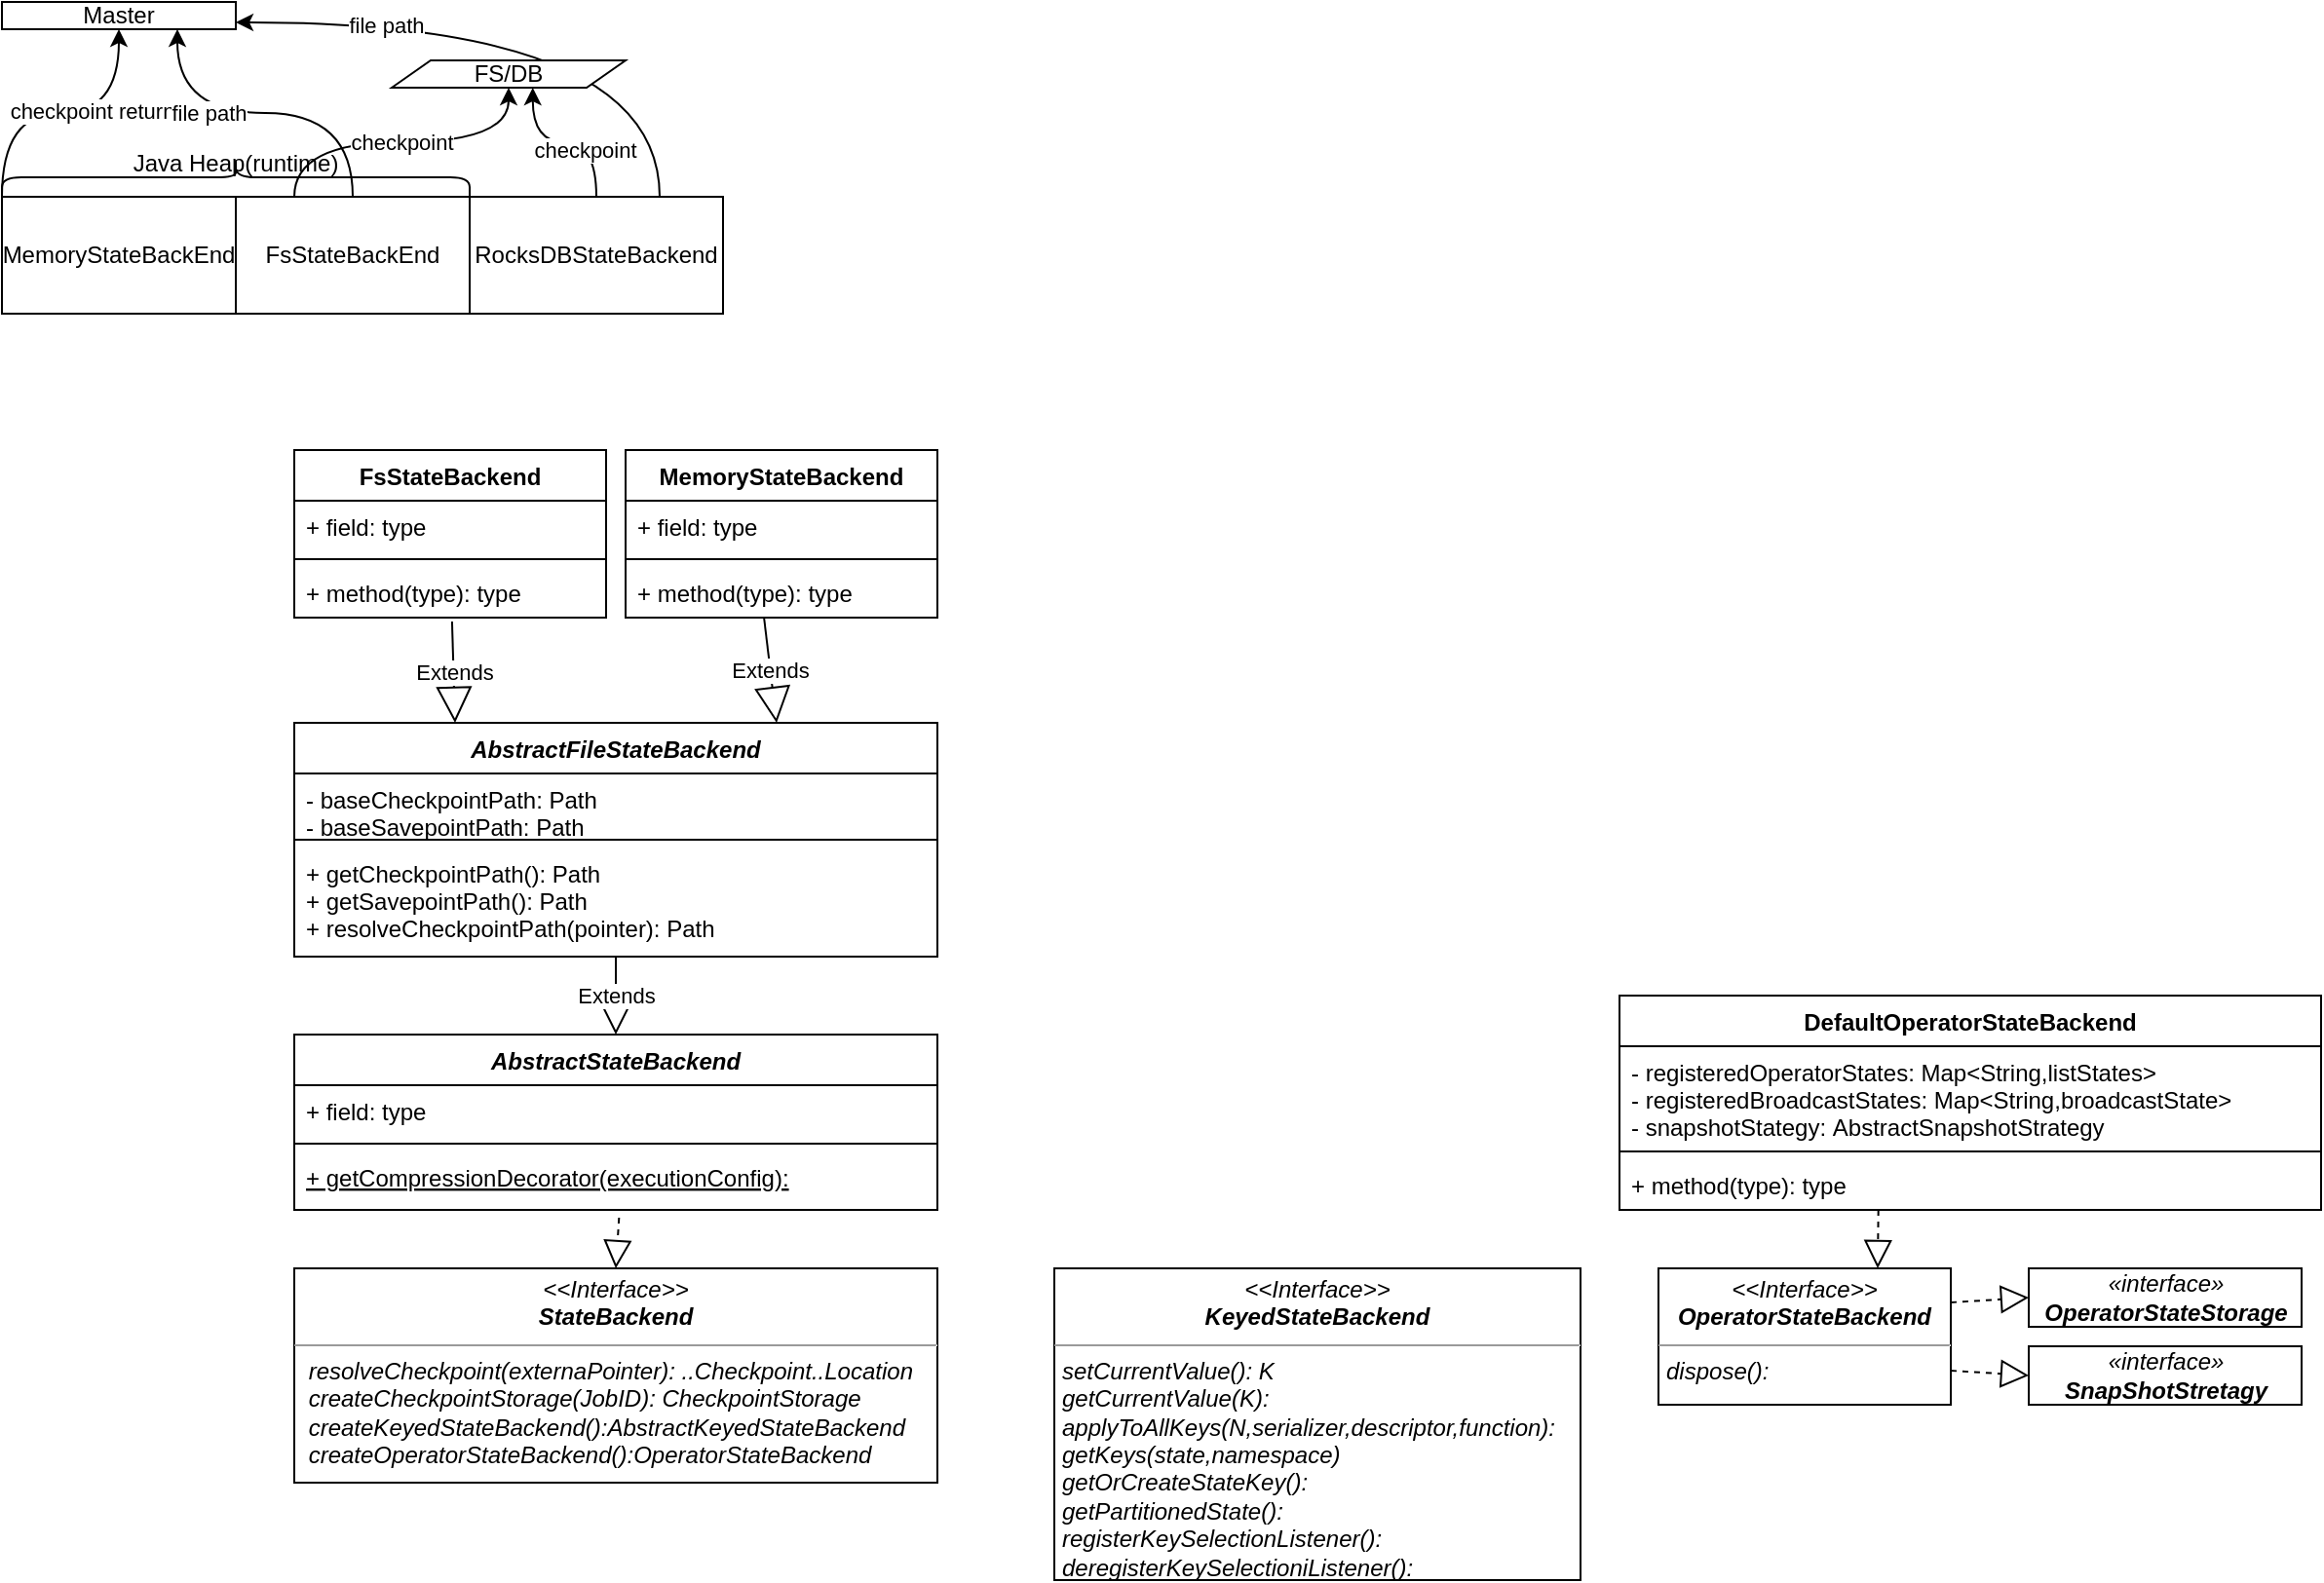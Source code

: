 <mxfile version="13.9.9" type="device"><diagram name="Page-1" id="c4acf3e9-155e-7222-9cf6-157b1a14988f"><mxGraphModel dx="1008" dy="616" grid="1" gridSize="10" guides="1" tooltips="1" connect="1" arrows="1" fold="1" page="1" pageScale="1" pageWidth="850" pageHeight="1100" background="#ffffff" math="0" shadow="0"><root><mxCell id="0"/><mxCell id="1" parent="0"/><mxCell id="CqKr3MJBN69IfkovMqSa-13" style="edgeStyle=orthogonalEdgeStyle;orthogonalLoop=1;jettySize=auto;html=1;exitX=0;exitY=0;exitDx=0;exitDy=0;curved=1;" parent="1" source="CqKr3MJBN69IfkovMqSa-6" target="CqKr3MJBN69IfkovMqSa-12" edge="1"><mxGeometry relative="1" as="geometry"/></mxCell><mxCell id="CqKr3MJBN69IfkovMqSa-14" value="checkpoint return" style="edgeLabel;html=1;align=center;verticalAlign=middle;resizable=0;points=[];" parent="CqKr3MJBN69IfkovMqSa-13" vertex="1" connectable="0"><mxGeometry x="0.213" y="1" relative="1" as="geometry"><mxPoint as="offset"/></mxGeometry></mxCell><mxCell id="CqKr3MJBN69IfkovMqSa-6" value="MemoryStateBackEnd" style="rounded=0;whiteSpace=wrap;html=1;" parent="1" vertex="1"><mxGeometry x="160" y="210" width="120" height="60" as="geometry"/></mxCell><mxCell id="CqKr3MJBN69IfkovMqSa-9" value="FsStateBackEnd" style="rounded=0;whiteSpace=wrap;html=1;" parent="1" vertex="1"><mxGeometry x="280" y="210" width="120" height="60" as="geometry"/></mxCell><mxCell id="CqKr3MJBN69IfkovMqSa-26" style="edgeStyle=orthogonalEdgeStyle;curved=1;orthogonalLoop=1;jettySize=auto;html=1;exitX=0.5;exitY=0;exitDx=0;exitDy=0;entryX=0.603;entryY=1;entryDx=0;entryDy=0;entryPerimeter=0;strokeColor=#000000;" parent="1" source="CqKr3MJBN69IfkovMqSa-10" target="CqKr3MJBN69IfkovMqSa-20" edge="1"><mxGeometry relative="1" as="geometry"/></mxCell><mxCell id="CqKr3MJBN69IfkovMqSa-30" value="checkpoint" style="edgeLabel;html=1;align=center;verticalAlign=middle;resizable=0;points=[];" parent="CqKr3MJBN69IfkovMqSa-26" vertex="1" connectable="0"><mxGeometry x="-0.228" y="4" relative="1" as="geometry"><mxPoint as="offset"/></mxGeometry></mxCell><mxCell id="CqKr3MJBN69IfkovMqSa-27" style="edgeStyle=orthogonalEdgeStyle;curved=1;orthogonalLoop=1;jettySize=auto;html=1;exitX=0.75;exitY=0;exitDx=0;exitDy=0;entryX=1;entryY=0.75;entryDx=0;entryDy=0;strokeColor=#000000;" parent="1" source="CqKr3MJBN69IfkovMqSa-10" target="CqKr3MJBN69IfkovMqSa-12" edge="1"><mxGeometry relative="1" as="geometry"/></mxCell><mxCell id="CqKr3MJBN69IfkovMqSa-28" value="file path" style="edgeLabel;html=1;align=center;verticalAlign=middle;resizable=0;points=[];" parent="CqKr3MJBN69IfkovMqSa-27" vertex="1" connectable="0"><mxGeometry x="0.499" y="1" relative="1" as="geometry"><mxPoint as="offset"/></mxGeometry></mxCell><mxCell id="CqKr3MJBN69IfkovMqSa-10" value="RocksDBStateBackend" style="rounded=0;whiteSpace=wrap;html=1;" parent="1" vertex="1"><mxGeometry x="400" y="210" width="130" height="60" as="geometry"/></mxCell><mxCell id="CqKr3MJBN69IfkovMqSa-22" value="checkpoint" style="edgeStyle=orthogonalEdgeStyle;curved=1;orthogonalLoop=1;jettySize=auto;html=1;exitX=0.25;exitY=0;exitDx=0;exitDy=0;entryX=0.5;entryY=1;entryDx=0;entryDy=0;strokeColor=#000000;" parent="1" source="CqKr3MJBN69IfkovMqSa-9" target="CqKr3MJBN69IfkovMqSa-20" edge="1"><mxGeometry relative="1" as="geometry"/></mxCell><mxCell id="CqKr3MJBN69IfkovMqSa-23" style="edgeStyle=orthogonalEdgeStyle;curved=1;orthogonalLoop=1;jettySize=auto;html=1;exitX=0.5;exitY=0;exitDx=0;exitDy=0;entryX=0.75;entryY=1;entryDx=0;entryDy=0;strokeColor=#000000;" parent="1" source="CqKr3MJBN69IfkovMqSa-9" target="CqKr3MJBN69IfkovMqSa-12" edge="1"><mxGeometry relative="1" as="geometry"/></mxCell><mxCell id="CqKr3MJBN69IfkovMqSa-24" value="file path" style="edgeLabel;html=1;align=center;verticalAlign=middle;resizable=0;points=[];" parent="CqKr3MJBN69IfkovMqSa-23" vertex="1" connectable="0"><mxGeometry x="0.336" relative="1" as="geometry"><mxPoint as="offset"/></mxGeometry></mxCell><mxCell id="CqKr3MJBN69IfkovMqSa-11" value="&lt;br&gt;Java Heap(runtime)&lt;br&gt;&lt;br&gt;&lt;br&gt;" style="shape=curlyBracket;whiteSpace=wrap;html=1;rounded=1;direction=south;size=0.5;" parent="1" vertex="1"><mxGeometry x="160" y="190" width="240" height="20" as="geometry"/></mxCell><mxCell id="CqKr3MJBN69IfkovMqSa-12" value="Master" style="rounded=0;whiteSpace=wrap;html=1;" parent="1" vertex="1"><mxGeometry x="160" y="110" width="120" height="14" as="geometry"/></mxCell><mxCell id="CqKr3MJBN69IfkovMqSa-20" value="FS/DB" style="shape=parallelogram;perimeter=parallelogramPerimeter;whiteSpace=wrap;html=1;fixedSize=1;" parent="1" vertex="1"><mxGeometry x="360" y="140" width="120" height="14" as="geometry"/></mxCell><mxCell id="PIHbblQ5rCruT-PKOs_9-1" value="FsStateBackend" style="swimlane;fontStyle=1;align=center;verticalAlign=top;childLayout=stackLayout;horizontal=1;startSize=26;horizontalStack=0;resizeParent=1;resizeParentMax=0;resizeLast=0;collapsible=1;marginBottom=0;" vertex="1" parent="1"><mxGeometry x="310" y="340" width="160" height="86" as="geometry"/></mxCell><mxCell id="PIHbblQ5rCruT-PKOs_9-2" value="+ field: type" style="text;strokeColor=none;fillColor=none;align=left;verticalAlign=top;spacingLeft=4;spacingRight=4;overflow=hidden;rotatable=0;points=[[0,0.5],[1,0.5]];portConstraint=eastwest;" vertex="1" parent="PIHbblQ5rCruT-PKOs_9-1"><mxGeometry y="26" width="160" height="26" as="geometry"/></mxCell><mxCell id="PIHbblQ5rCruT-PKOs_9-3" value="" style="line;strokeWidth=1;fillColor=none;align=left;verticalAlign=middle;spacingTop=-1;spacingLeft=3;spacingRight=3;rotatable=0;labelPosition=right;points=[];portConstraint=eastwest;" vertex="1" parent="PIHbblQ5rCruT-PKOs_9-1"><mxGeometry y="52" width="160" height="8" as="geometry"/></mxCell><mxCell id="PIHbblQ5rCruT-PKOs_9-4" value="+ method(type): type" style="text;strokeColor=none;fillColor=none;align=left;verticalAlign=top;spacingLeft=4;spacingRight=4;overflow=hidden;rotatable=0;points=[[0,0.5],[1,0.5]];portConstraint=eastwest;" vertex="1" parent="PIHbblQ5rCruT-PKOs_9-1"><mxGeometry y="60" width="160" height="26" as="geometry"/></mxCell><mxCell id="PIHbblQ5rCruT-PKOs_9-5" value="MemoryStateBackend" style="swimlane;fontStyle=1;align=center;verticalAlign=top;childLayout=stackLayout;horizontal=1;startSize=26;horizontalStack=0;resizeParent=1;resizeParentMax=0;resizeLast=0;collapsible=1;marginBottom=0;" vertex="1" parent="1"><mxGeometry x="480" y="340" width="160" height="86" as="geometry"/></mxCell><mxCell id="PIHbblQ5rCruT-PKOs_9-6" value="+ field: type" style="text;strokeColor=none;fillColor=none;align=left;verticalAlign=top;spacingLeft=4;spacingRight=4;overflow=hidden;rotatable=0;points=[[0,0.5],[1,0.5]];portConstraint=eastwest;" vertex="1" parent="PIHbblQ5rCruT-PKOs_9-5"><mxGeometry y="26" width="160" height="26" as="geometry"/></mxCell><mxCell id="PIHbblQ5rCruT-PKOs_9-7" value="" style="line;strokeWidth=1;fillColor=none;align=left;verticalAlign=middle;spacingTop=-1;spacingLeft=3;spacingRight=3;rotatable=0;labelPosition=right;points=[];portConstraint=eastwest;" vertex="1" parent="PIHbblQ5rCruT-PKOs_9-5"><mxGeometry y="52" width="160" height="8" as="geometry"/></mxCell><mxCell id="PIHbblQ5rCruT-PKOs_9-8" value="+ method(type): type" style="text;strokeColor=none;fillColor=none;align=left;verticalAlign=top;spacingLeft=4;spacingRight=4;overflow=hidden;rotatable=0;points=[[0,0.5],[1,0.5]];portConstraint=eastwest;" vertex="1" parent="PIHbblQ5rCruT-PKOs_9-5"><mxGeometry y="60" width="160" height="26" as="geometry"/></mxCell><mxCell id="PIHbblQ5rCruT-PKOs_9-10" value="AbstractFileStateBackend" style="swimlane;fontStyle=3;align=center;verticalAlign=top;childLayout=stackLayout;horizontal=1;startSize=26;horizontalStack=0;resizeParent=1;resizeParentMax=0;resizeLast=0;collapsible=1;marginBottom=0;" vertex="1" parent="1"><mxGeometry x="310" y="480" width="330" height="120" as="geometry"/></mxCell><mxCell id="PIHbblQ5rCruT-PKOs_9-11" value="- baseCheckpointPath: Path&#10;- baseSavepointPath: Path" style="text;strokeColor=none;fillColor=none;align=left;verticalAlign=top;spacingLeft=4;spacingRight=4;overflow=hidden;rotatable=0;points=[[0,0.5],[1,0.5]];portConstraint=eastwest;" vertex="1" parent="PIHbblQ5rCruT-PKOs_9-10"><mxGeometry y="26" width="330" height="30" as="geometry"/></mxCell><mxCell id="PIHbblQ5rCruT-PKOs_9-12" value="" style="line;strokeWidth=1;fillColor=none;align=left;verticalAlign=middle;spacingTop=-1;spacingLeft=3;spacingRight=3;rotatable=0;labelPosition=right;points=[];portConstraint=eastwest;" vertex="1" parent="PIHbblQ5rCruT-PKOs_9-10"><mxGeometry y="56" width="330" height="8" as="geometry"/></mxCell><mxCell id="PIHbblQ5rCruT-PKOs_9-13" value="+ getCheckpointPath(): Path&#10;+ getSavepointPath(): Path&#10;+ resolveCheckpointPath(pointer): Path" style="text;strokeColor=none;fillColor=none;align=left;verticalAlign=top;spacingLeft=4;spacingRight=4;overflow=hidden;rotatable=0;points=[[0,0.5],[1,0.5]];portConstraint=eastwest;" vertex="1" parent="PIHbblQ5rCruT-PKOs_9-10"><mxGeometry y="64" width="330" height="56" as="geometry"/></mxCell><mxCell id="PIHbblQ5rCruT-PKOs_9-14" value="AbstractStateBackend" style="swimlane;fontStyle=3;align=center;verticalAlign=top;childLayout=stackLayout;horizontal=1;startSize=26;horizontalStack=0;resizeParent=1;resizeParentMax=0;resizeLast=0;collapsible=1;marginBottom=0;" vertex="1" parent="1"><mxGeometry x="310" y="640" width="330" height="90" as="geometry"/></mxCell><mxCell id="PIHbblQ5rCruT-PKOs_9-15" value="+ field: type" style="text;strokeColor=none;fillColor=none;align=left;verticalAlign=top;spacingLeft=4;spacingRight=4;overflow=hidden;rotatable=0;points=[[0,0.5],[1,0.5]];portConstraint=eastwest;" vertex="1" parent="PIHbblQ5rCruT-PKOs_9-14"><mxGeometry y="26" width="330" height="26" as="geometry"/></mxCell><mxCell id="PIHbblQ5rCruT-PKOs_9-16" value="" style="line;strokeWidth=1;fillColor=none;align=left;verticalAlign=middle;spacingTop=-1;spacingLeft=3;spacingRight=3;rotatable=0;labelPosition=right;points=[];portConstraint=eastwest;" vertex="1" parent="PIHbblQ5rCruT-PKOs_9-14"><mxGeometry y="52" width="330" height="8" as="geometry"/></mxCell><mxCell id="PIHbblQ5rCruT-PKOs_9-17" value="+ getCompressionDecorator(executionConfig):&#10;" style="text;strokeColor=none;fillColor=none;align=left;verticalAlign=top;spacingLeft=4;spacingRight=4;overflow=hidden;rotatable=0;points=[[0,0.5],[1,0.5]];portConstraint=eastwest;fontStyle=4" vertex="1" parent="PIHbblQ5rCruT-PKOs_9-14"><mxGeometry y="60" width="330" height="30" as="geometry"/></mxCell><mxCell id="PIHbblQ5rCruT-PKOs_9-22" value="&lt;p style=&quot;margin: 0px ; margin-top: 4px ; text-align: center&quot;&gt;&lt;i&gt;&amp;lt;&amp;lt;Interface&amp;gt;&amp;gt;&lt;br&gt;&lt;b&gt;StateBackend&lt;/b&gt;&lt;/i&gt;&lt;/p&gt;&lt;hr size=&quot;1&quot;&gt;&lt;p style=&quot;margin: 0px ; margin-left: 4px&quot;&gt;&lt;i&gt;&amp;nbsp;resolveCheckpoint(externaPointer): ..Checkpoint..Location&lt;br&gt;&amp;nbsp;createCheckpointStorage(JobID): CheckpointStorage&lt;/i&gt;&lt;/p&gt;&lt;p style=&quot;margin: 0px ; margin-left: 4px&quot;&gt;&lt;i&gt;&amp;nbsp;createKeyedStateBackend():AbstractKeyedStateBackend&lt;/i&gt;&lt;/p&gt;&lt;p style=&quot;margin: 0px ; margin-left: 4px&quot;&gt;&lt;i&gt;&amp;nbsp;createOperatorStateBackend():OperatorStateBackend&lt;/i&gt;&lt;/p&gt;" style="verticalAlign=top;align=left;overflow=fill;fontSize=12;fontFamily=Helvetica;html=1;" vertex="1" parent="1"><mxGeometry x="310" y="760" width="330" height="110" as="geometry"/></mxCell><mxCell id="PIHbblQ5rCruT-PKOs_9-23" value="" style="endArrow=block;dashed=1;endFill=0;endSize=12;html=1;exitX=0.505;exitY=1.133;exitDx=0;exitDy=0;exitPerimeter=0;entryX=0.5;entryY=0;entryDx=0;entryDy=0;" edge="1" parent="1" source="PIHbblQ5rCruT-PKOs_9-17" target="PIHbblQ5rCruT-PKOs_9-22"><mxGeometry width="160" relative="1" as="geometry"><mxPoint x="180" y="770" as="sourcePoint"/><mxPoint x="360" y="770" as="targetPoint"/></mxGeometry></mxCell><mxCell id="PIHbblQ5rCruT-PKOs_9-24" value="Extends" style="endArrow=block;endSize=16;endFill=0;html=1;" edge="1" parent="1" source="PIHbblQ5rCruT-PKOs_9-13" target="PIHbblQ5rCruT-PKOs_9-14"><mxGeometry width="160" relative="1" as="geometry"><mxPoint x="200" y="680" as="sourcePoint"/><mxPoint x="360" y="680" as="targetPoint"/></mxGeometry></mxCell><mxCell id="PIHbblQ5rCruT-PKOs_9-27" value="Extends" style="endArrow=block;endSize=16;endFill=0;html=1;entryX=0.75;entryY=0;entryDx=0;entryDy=0;exitX=0.444;exitY=1;exitDx=0;exitDy=0;exitPerimeter=0;" edge="1" parent="1" source="PIHbblQ5rCruT-PKOs_9-8" target="PIHbblQ5rCruT-PKOs_9-10"><mxGeometry width="160" relative="1" as="geometry"><mxPoint x="521.761" y="610" as="sourcePoint"/><mxPoint x="519.991" y="650" as="targetPoint"/></mxGeometry></mxCell><mxCell id="PIHbblQ5rCruT-PKOs_9-29" value="Extends" style="endArrow=block;endSize=16;endFill=0;html=1;entryX=0.25;entryY=0;entryDx=0;entryDy=0;exitX=0.506;exitY=1.077;exitDx=0;exitDy=0;exitPerimeter=0;" edge="1" parent="1" source="PIHbblQ5rCruT-PKOs_9-4" target="PIHbblQ5rCruT-PKOs_9-10"><mxGeometry width="160" relative="1" as="geometry"><mxPoint x="411.04" y="436" as="sourcePoint"/><mxPoint x="523" y="490" as="targetPoint"/></mxGeometry></mxCell><mxCell id="PIHbblQ5rCruT-PKOs_9-31" value="&lt;p style=&quot;margin: 0px ; margin-top: 4px ; text-align: center&quot;&gt;&lt;i&gt;&amp;lt;&amp;lt;Interface&amp;gt;&amp;gt;&lt;br&gt;&lt;b&gt;KeyedStateBackend&lt;/b&gt;&lt;/i&gt;&lt;/p&gt;&lt;hr size=&quot;1&quot;&gt;&lt;p style=&quot;margin: 0px ; margin-left: 4px&quot;&gt;&lt;i&gt;setCurrentValue(): K&lt;br&gt;getCurrentValue(K):&amp;nbsp;&lt;/i&gt;&lt;/p&gt;&lt;p style=&quot;margin: 0px ; margin-left: 4px&quot;&gt;&lt;i&gt;applyToAllKeys(N,serializer,descriptor,function):&lt;/i&gt;&lt;/p&gt;&lt;p style=&quot;margin: 0px ; margin-left: 4px&quot;&gt;&lt;i&gt;getKeys(state,namespace)&lt;/i&gt;&lt;/p&gt;&lt;p style=&quot;margin: 0px ; margin-left: 4px&quot;&gt;&lt;i&gt;getOrCreateStateKey():&lt;/i&gt;&lt;/p&gt;&lt;p style=&quot;margin: 0px ; margin-left: 4px&quot;&gt;&lt;i&gt;getPartitionedState():&lt;/i&gt;&lt;/p&gt;&lt;p style=&quot;margin: 0px ; margin-left: 4px&quot;&gt;&lt;i&gt;registerKeySelectionListener():&lt;/i&gt;&lt;/p&gt;&lt;p style=&quot;margin: 0px ; margin-left: 4px&quot;&gt;&lt;i&gt;deregisterKeySelectioniListener():&lt;/i&gt;&lt;/p&gt;" style="verticalAlign=top;align=left;overflow=fill;fontSize=12;fontFamily=Helvetica;html=1;" vertex="1" parent="1"><mxGeometry x="700" y="760" width="270" height="160" as="geometry"/></mxCell><mxCell id="PIHbblQ5rCruT-PKOs_9-32" value="&lt;p style=&quot;margin: 0px ; margin-top: 4px ; text-align: center&quot;&gt;&lt;i&gt;&amp;lt;&amp;lt;Interface&amp;gt;&amp;gt;&lt;br&gt;&lt;b&gt;OperatorStateBackend&lt;/b&gt;&lt;/i&gt;&lt;/p&gt;&lt;hr size=&quot;1&quot;&gt;&lt;p style=&quot;margin: 0px ; margin-left: 4px&quot;&gt;&lt;i&gt;dispose():&lt;br&gt;&lt;br&gt;&lt;/i&gt;&lt;/p&gt;" style="verticalAlign=top;align=left;overflow=fill;fontSize=12;fontFamily=Helvetica;html=1;" vertex="1" parent="1"><mxGeometry x="1010" y="760" width="150" height="70" as="geometry"/></mxCell><mxCell id="PIHbblQ5rCruT-PKOs_9-33" value="&lt;i&gt;«interface»&lt;br&gt;&lt;b&gt;OperatorStateStorage&lt;/b&gt;&lt;/i&gt;" style="html=1;" vertex="1" parent="1"><mxGeometry x="1200" y="760" width="140" height="30" as="geometry"/></mxCell><mxCell id="PIHbblQ5rCruT-PKOs_9-34" value="&lt;i&gt;«interface»&lt;br&gt;&lt;b&gt;SnapShotStretagy&lt;/b&gt;&lt;/i&gt;" style="html=1;" vertex="1" parent="1"><mxGeometry x="1200" y="800" width="140" height="30" as="geometry"/></mxCell><mxCell id="PIHbblQ5rCruT-PKOs_9-35" value="" style="endArrow=block;dashed=1;endFill=0;endSize=12;html=1;entryX=0;entryY=0.5;entryDx=0;entryDy=0;exitX=1;exitY=0.25;exitDx=0;exitDy=0;" edge="1" parent="1" source="PIHbblQ5rCruT-PKOs_9-32" target="PIHbblQ5rCruT-PKOs_9-33"><mxGeometry width="160" relative="1" as="geometry"><mxPoint x="1150" y="780" as="sourcePoint"/><mxPoint x="1310" y="780" as="targetPoint"/></mxGeometry></mxCell><mxCell id="PIHbblQ5rCruT-PKOs_9-36" value="" style="endArrow=block;dashed=1;endFill=0;endSize=12;html=1;exitX=1;exitY=0.75;exitDx=0;exitDy=0;entryX=0;entryY=0.5;entryDx=0;entryDy=0;" edge="1" parent="1" source="PIHbblQ5rCruT-PKOs_9-32" target="PIHbblQ5rCruT-PKOs_9-34"><mxGeometry width="160" relative="1" as="geometry"><mxPoint x="1160" y="860" as="sourcePoint"/><mxPoint x="1320" y="860" as="targetPoint"/></mxGeometry></mxCell><mxCell id="PIHbblQ5rCruT-PKOs_9-37" value="DefaultOperatorStateBackend" style="swimlane;fontStyle=1;align=center;verticalAlign=top;childLayout=stackLayout;horizontal=1;startSize=26;horizontalStack=0;resizeParent=1;resizeParentMax=0;resizeLast=0;collapsible=1;marginBottom=0;" vertex="1" parent="1"><mxGeometry x="990" y="620" width="360" height="110" as="geometry"/></mxCell><mxCell id="PIHbblQ5rCruT-PKOs_9-38" value="- registeredOperatorStates: Map&lt;String,listStates&gt;&#10;- registeredBroadcastStates: Map&lt;String,broadcastState&gt;&#10;- snapshotStategy: AbstractSnapshotStrategy" style="text;strokeColor=none;fillColor=none;align=left;verticalAlign=top;spacingLeft=4;spacingRight=4;overflow=hidden;rotatable=0;points=[[0,0.5],[1,0.5]];portConstraint=eastwest;" vertex="1" parent="PIHbblQ5rCruT-PKOs_9-37"><mxGeometry y="26" width="360" height="50" as="geometry"/></mxCell><mxCell id="PIHbblQ5rCruT-PKOs_9-39" value="" style="line;strokeWidth=1;fillColor=none;align=left;verticalAlign=middle;spacingTop=-1;spacingLeft=3;spacingRight=3;rotatable=0;labelPosition=right;points=[];portConstraint=eastwest;" vertex="1" parent="PIHbblQ5rCruT-PKOs_9-37"><mxGeometry y="76" width="360" height="8" as="geometry"/></mxCell><mxCell id="PIHbblQ5rCruT-PKOs_9-40" value="+ method(type): type" style="text;strokeColor=none;fillColor=none;align=left;verticalAlign=top;spacingLeft=4;spacingRight=4;overflow=hidden;rotatable=0;points=[[0,0.5],[1,0.5]];portConstraint=eastwest;" vertex="1" parent="PIHbblQ5rCruT-PKOs_9-37"><mxGeometry y="84" width="360" height="26" as="geometry"/></mxCell><mxCell id="PIHbblQ5rCruT-PKOs_9-42" value="" style="endArrow=block;dashed=1;endFill=0;endSize=12;html=1;entryX=0.75;entryY=0;entryDx=0;entryDy=0;exitX=0.369;exitY=1;exitDx=0;exitDy=0;exitPerimeter=0;" edge="1" parent="1" source="PIHbblQ5rCruT-PKOs_9-40" target="PIHbblQ5rCruT-PKOs_9-32"><mxGeometry width="160" relative="1" as="geometry"><mxPoint x="1123" y="730" as="sourcePoint"/><mxPoint x="1280" y="720" as="targetPoint"/></mxGeometry></mxCell></root></mxGraphModel></diagram></mxfile>